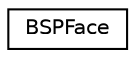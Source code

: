 digraph G
{
  edge [fontname="Helvetica",fontsize="10",labelfontname="Helvetica",labelfontsize="10"];
  node [fontname="Helvetica",fontsize="10",shape=record];
  rankdir=LR;
  Node1 [label="BSPFace",height=0.2,width=0.4,color="black", fillcolor="white", style="filled",URL="$dc/d7b/structBSPFace.html"];
}
